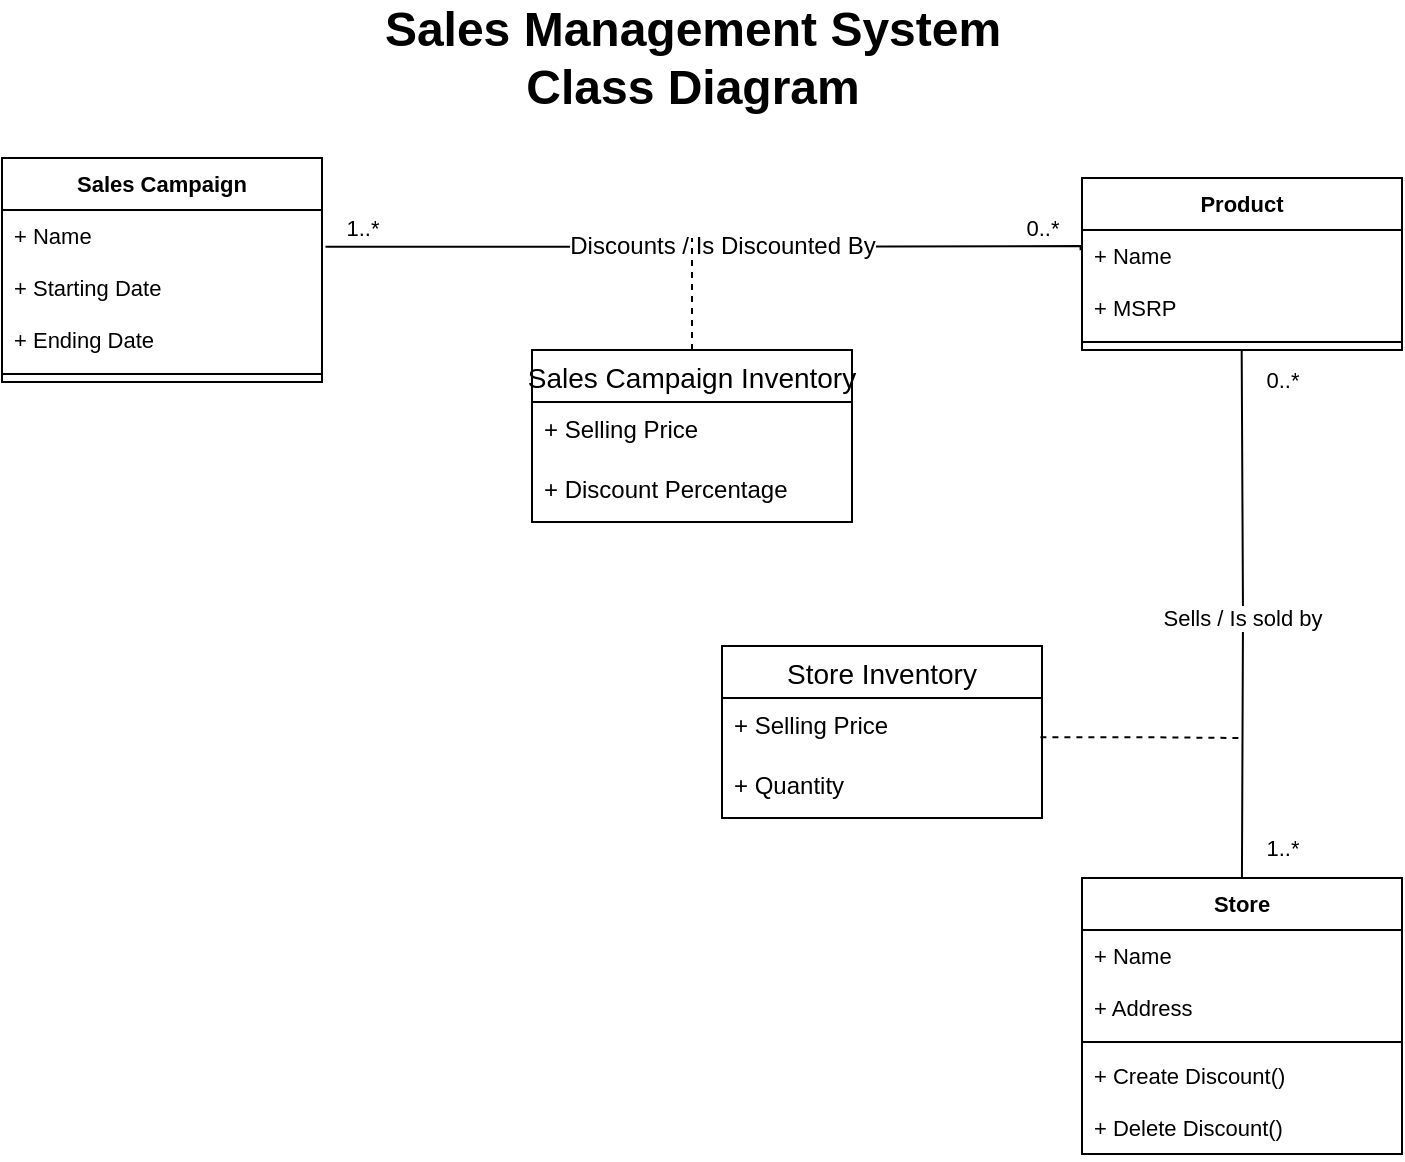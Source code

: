 <mxfile version="24.9.1" pages="2">
  <diagram name="Page-1" id="9EDBgZcdAvfv9II3FdwP">
    <mxGraphModel dx="712" dy="829" grid="1" gridSize="10" guides="1" tooltips="1" connect="1" arrows="1" fold="1" page="1" pageScale="1" pageWidth="850" pageHeight="1100" math="0" shadow="0">
      <root>
        <mxCell id="0" />
        <mxCell id="1" parent="0" />
        <mxCell id="FdZFrr3Ghdh9Iqwm4nB3-6" style="edgeStyle=orthogonalEdgeStyle;shape=connector;rounded=0;orthogonalLoop=1;jettySize=auto;html=1;strokeColor=default;align=center;verticalAlign=middle;fontFamily=Helvetica;fontSize=11;fontColor=default;labelBackgroundColor=default;endArrow=none;endFill=0;entryX=0.499;entryY=1.005;entryDx=0;entryDy=0;entryPerimeter=0;" parent="1" edge="1">
          <mxGeometry relative="1" as="geometry">
            <mxPoint x="699.84" y="236.15" as="targetPoint" />
            <mxPoint x="699.966" y="500" as="sourcePoint" />
          </mxGeometry>
        </mxCell>
        <mxCell id="FdZFrr3Ghdh9Iqwm4nB3-7" value="Sells / Is sold by" style="edgeLabel;html=1;align=center;verticalAlign=middle;resizable=0;points=[];fontFamily=Helvetica;fontSize=11;fontColor=default;labelBackgroundColor=default;" parent="FdZFrr3Ghdh9Iqwm4nB3-6" vertex="1" connectable="0">
          <mxGeometry x="-0.017" y="1" relative="1" as="geometry">
            <mxPoint as="offset" />
          </mxGeometry>
        </mxCell>
        <mxCell id="FdZFrr3Ghdh9Iqwm4nB3-11" style="edgeStyle=orthogonalEdgeStyle;shape=connector;rounded=0;orthogonalLoop=1;jettySize=auto;html=1;strokeColor=default;align=center;verticalAlign=middle;fontFamily=Helvetica;fontSize=11;fontColor=default;labelBackgroundColor=default;endArrow=none;endFill=0;exitX=0.995;exitY=0.653;exitDx=0;exitDy=0;dashed=1;exitPerimeter=0;" parent="1" edge="1">
          <mxGeometry relative="1" as="geometry">
            <mxPoint x="700" y="430" as="targetPoint" />
            <mxPoint x="599.2" y="429.59" as="sourcePoint" />
            <Array as="points">
              <mxPoint x="650" y="430" />
            </Array>
          </mxGeometry>
        </mxCell>
        <mxCell id="Mkw2YpvmRDoFU4xIc44D-47" value="Store Inventory" style="swimlane;fontStyle=0;childLayout=stackLayout;horizontal=1;startSize=26;horizontalStack=0;resizeParent=1;resizeParentMax=0;resizeLast=0;collapsible=1;marginBottom=0;align=center;fontSize=14;" parent="1" vertex="1">
          <mxGeometry x="440" y="384" width="160" height="86" as="geometry" />
        </mxCell>
        <mxCell id="Mkw2YpvmRDoFU4xIc44D-50" value="+ Selling Price" style="text;strokeColor=none;fillColor=none;spacingLeft=4;spacingRight=4;overflow=hidden;rotatable=0;points=[[0,0.5],[1,0.5]];portConstraint=eastwest;fontSize=12;whiteSpace=wrap;html=1;" parent="Mkw2YpvmRDoFU4xIc44D-47" vertex="1">
          <mxGeometry y="26" width="160" height="30" as="geometry" />
        </mxCell>
        <mxCell id="FdZFrr3Ghdh9Iqwm4nB3-27" value="+ Quantity" style="text;strokeColor=none;fillColor=none;spacingLeft=4;spacingRight=4;overflow=hidden;rotatable=0;points=[[0,0.5],[1,0.5]];portConstraint=eastwest;fontSize=12;whiteSpace=wrap;html=1;" parent="Mkw2YpvmRDoFU4xIc44D-47" vertex="1">
          <mxGeometry y="56" width="160" height="30" as="geometry" />
        </mxCell>
        <mxCell id="Mkw2YpvmRDoFU4xIc44D-51" value="Sales Management System&lt;div&gt;Class Diagram&lt;/div&gt;" style="text;strokeColor=none;fillColor=none;html=1;fontSize=24;fontStyle=1;verticalAlign=middle;align=center;" parent="1" vertex="1">
          <mxGeometry x="375" y="70" width="100" height="40" as="geometry" />
        </mxCell>
        <mxCell id="FdZFrr3Ghdh9Iqwm4nB3-1" style="edgeStyle=orthogonalEdgeStyle;rounded=0;orthogonalLoop=1;jettySize=auto;html=1;endArrow=none;endFill=0;exitX=1.011;exitY=0.324;exitDx=0;exitDy=0;exitPerimeter=0;entryX=0.982;entryY=0.871;entryDx=0;entryDy=0;entryPerimeter=0;" parent="1" target="FdZFrr3Ghdh9Iqwm4nB3-3" edge="1">
          <mxGeometry relative="1" as="geometry">
            <mxPoint x="241.76" y="184.424" as="sourcePoint" />
            <mxPoint x="550" y="182" as="targetPoint" />
            <Array as="points">
              <mxPoint x="429" y="184" />
              <mxPoint x="619" y="184" />
            </Array>
          </mxGeometry>
        </mxCell>
        <mxCell id="C7Fgif0vXTQZcgMzCLjD-13" value="Discounts / Is Discounted By" style="edgeLabel;html=1;align=center;verticalAlign=middle;resizable=0;points=[];fontSize=12;" vertex="1" connectable="0" parent="FdZFrr3Ghdh9Iqwm4nB3-1">
          <mxGeometry x="0.044" y="1" relative="1" as="geometry">
            <mxPoint as="offset" />
          </mxGeometry>
        </mxCell>
        <mxCell id="FdZFrr3Ghdh9Iqwm4nB3-3" value="0..*" style="text;html=1;align=center;verticalAlign=middle;resizable=0;points=[];autosize=1;strokeColor=none;fillColor=none;fontFamily=Helvetica;fontSize=11;fontColor=default;labelBackgroundColor=default;" parent="1" vertex="1">
          <mxGeometry x="580" y="160" width="40" height="30" as="geometry" />
        </mxCell>
        <mxCell id="FdZFrr3Ghdh9Iqwm4nB3-9" value="0..*" style="text;html=1;align=center;verticalAlign=middle;resizable=0;points=[];autosize=1;strokeColor=none;fillColor=none;fontFamily=Helvetica;fontSize=11;fontColor=default;labelBackgroundColor=default;" parent="1" vertex="1">
          <mxGeometry x="700" y="236" width="40" height="30" as="geometry" />
        </mxCell>
        <mxCell id="FdZFrr3Ghdh9Iqwm4nB3-10" value="1..*" style="text;html=1;align=center;verticalAlign=middle;resizable=0;points=[];autosize=1;strokeColor=none;fillColor=none;fontFamily=Helvetica;fontSize=11;fontColor=default;labelBackgroundColor=default;" parent="1" vertex="1">
          <mxGeometry x="700" y="470" width="40" height="30" as="geometry" />
        </mxCell>
        <mxCell id="FdZFrr3Ghdh9Iqwm4nB3-20" value="Product" style="swimlane;fontStyle=1;align=center;verticalAlign=top;childLayout=stackLayout;horizontal=1;startSize=26;horizontalStack=0;resizeParent=1;resizeParentMax=0;resizeLast=0;collapsible=1;marginBottom=0;whiteSpace=wrap;html=1;fontFamily=Helvetica;fontSize=11;fontColor=default;labelBackgroundColor=default;" parent="1" vertex="1">
          <mxGeometry x="620" y="150" width="160" height="86" as="geometry" />
        </mxCell>
        <mxCell id="FdZFrr3Ghdh9Iqwm4nB3-21" value="+ Name" style="text;strokeColor=none;fillColor=none;align=left;verticalAlign=top;spacingLeft=4;spacingRight=4;overflow=hidden;rotatable=0;points=[[0,0.5],[1,0.5]];portConstraint=eastwest;whiteSpace=wrap;html=1;fontFamily=Helvetica;fontSize=11;fontColor=default;labelBackgroundColor=default;" parent="FdZFrr3Ghdh9Iqwm4nB3-20" vertex="1">
          <mxGeometry y="26" width="160" height="26" as="geometry" />
        </mxCell>
        <mxCell id="FdZFrr3Ghdh9Iqwm4nB3-26" value="+ MSRP" style="text;strokeColor=none;fillColor=none;align=left;verticalAlign=top;spacingLeft=4;spacingRight=4;overflow=hidden;rotatable=0;points=[[0,0.5],[1,0.5]];portConstraint=eastwest;whiteSpace=wrap;html=1;fontFamily=Helvetica;fontSize=11;fontColor=default;labelBackgroundColor=default;" parent="FdZFrr3Ghdh9Iqwm4nB3-20" vertex="1">
          <mxGeometry y="52" width="160" height="26" as="geometry" />
        </mxCell>
        <mxCell id="FdZFrr3Ghdh9Iqwm4nB3-22" value="" style="line;strokeWidth=1;fillColor=none;align=left;verticalAlign=middle;spacingTop=-1;spacingLeft=3;spacingRight=3;rotatable=0;labelPosition=right;points=[];portConstraint=eastwest;strokeColor=inherit;fontFamily=Helvetica;fontSize=11;fontColor=default;labelBackgroundColor=default;" parent="FdZFrr3Ghdh9Iqwm4nB3-20" vertex="1">
          <mxGeometry y="78" width="160" height="8" as="geometry" />
        </mxCell>
        <mxCell id="C7Fgif0vXTQZcgMzCLjD-1" value="Sales Campaign" style="swimlane;fontStyle=1;align=center;verticalAlign=top;childLayout=stackLayout;horizontal=1;startSize=26;horizontalStack=0;resizeParent=1;resizeParentMax=0;resizeLast=0;collapsible=1;marginBottom=0;whiteSpace=wrap;html=1;fontFamily=Helvetica;fontSize=11;fontColor=default;labelBackgroundColor=default;" vertex="1" parent="1">
          <mxGeometry x="80" y="140" width="160" height="112" as="geometry" />
        </mxCell>
        <mxCell id="C7Fgif0vXTQZcgMzCLjD-2" value="+ Name" style="text;strokeColor=none;fillColor=none;align=left;verticalAlign=top;spacingLeft=4;spacingRight=4;overflow=hidden;rotatable=0;points=[[0,0.5],[1,0.5]];portConstraint=eastwest;whiteSpace=wrap;html=1;fontFamily=Helvetica;fontSize=11;fontColor=default;labelBackgroundColor=default;" vertex="1" parent="C7Fgif0vXTQZcgMzCLjD-1">
          <mxGeometry y="26" width="160" height="26" as="geometry" />
        </mxCell>
        <mxCell id="C7Fgif0vXTQZcgMzCLjD-3" value="+ Starting Date" style="text;strokeColor=none;fillColor=none;align=left;verticalAlign=top;spacingLeft=4;spacingRight=4;overflow=hidden;rotatable=0;points=[[0,0.5],[1,0.5]];portConstraint=eastwest;whiteSpace=wrap;html=1;fontFamily=Helvetica;fontSize=11;fontColor=default;labelBackgroundColor=default;" vertex="1" parent="C7Fgif0vXTQZcgMzCLjD-1">
          <mxGeometry y="52" width="160" height="26" as="geometry" />
        </mxCell>
        <mxCell id="C7Fgif0vXTQZcgMzCLjD-6" value="+ Ending Date" style="text;strokeColor=none;fillColor=none;align=left;verticalAlign=top;spacingLeft=4;spacingRight=4;overflow=hidden;rotatable=0;points=[[0,0.5],[1,0.5]];portConstraint=eastwest;whiteSpace=wrap;html=1;fontFamily=Helvetica;fontSize=11;fontColor=default;labelBackgroundColor=default;" vertex="1" parent="C7Fgif0vXTQZcgMzCLjD-1">
          <mxGeometry y="78" width="160" height="26" as="geometry" />
        </mxCell>
        <mxCell id="C7Fgif0vXTQZcgMzCLjD-4" value="" style="line;strokeWidth=1;fillColor=none;align=left;verticalAlign=middle;spacingTop=-1;spacingLeft=3;spacingRight=3;rotatable=0;labelPosition=right;points=[];portConstraint=eastwest;strokeColor=inherit;fontFamily=Helvetica;fontSize=11;fontColor=default;labelBackgroundColor=default;" vertex="1" parent="C7Fgif0vXTQZcgMzCLjD-1">
          <mxGeometry y="104" width="160" height="8" as="geometry" />
        </mxCell>
        <mxCell id="FdZFrr3Ghdh9Iqwm4nB3-16" value="Store" style="swimlane;fontStyle=1;align=center;verticalAlign=top;childLayout=stackLayout;horizontal=1;startSize=26;horizontalStack=0;resizeParent=1;resizeParentMax=0;resizeLast=0;collapsible=1;marginBottom=0;whiteSpace=wrap;html=1;fontFamily=Helvetica;fontSize=11;fontColor=default;labelBackgroundColor=default;" parent="1" vertex="1">
          <mxGeometry x="620" y="500" width="160" height="138" as="geometry" />
        </mxCell>
        <mxCell id="FdZFrr3Ghdh9Iqwm4nB3-17" value="+ Name" style="text;strokeColor=none;fillColor=none;align=left;verticalAlign=top;spacingLeft=4;spacingRight=4;overflow=hidden;rotatable=0;points=[[0,0.5],[1,0.5]];portConstraint=eastwest;whiteSpace=wrap;html=1;fontFamily=Helvetica;fontSize=11;fontColor=default;labelBackgroundColor=default;" parent="FdZFrr3Ghdh9Iqwm4nB3-16" vertex="1">
          <mxGeometry y="26" width="160" height="26" as="geometry" />
        </mxCell>
        <mxCell id="C7Fgif0vXTQZcgMzCLjD-5" value="+ Address" style="text;strokeColor=none;fillColor=none;align=left;verticalAlign=top;spacingLeft=4;spacingRight=4;overflow=hidden;rotatable=0;points=[[0,0.5],[1,0.5]];portConstraint=eastwest;whiteSpace=wrap;html=1;fontFamily=Helvetica;fontSize=11;fontColor=default;labelBackgroundColor=default;" vertex="1" parent="FdZFrr3Ghdh9Iqwm4nB3-16">
          <mxGeometry y="52" width="160" height="26" as="geometry" />
        </mxCell>
        <mxCell id="FdZFrr3Ghdh9Iqwm4nB3-18" value="" style="line;strokeWidth=1;fillColor=none;align=left;verticalAlign=middle;spacingTop=-1;spacingLeft=3;spacingRight=3;rotatable=0;labelPosition=right;points=[];portConstraint=eastwest;strokeColor=inherit;fontFamily=Helvetica;fontSize=11;fontColor=default;labelBackgroundColor=default;" parent="FdZFrr3Ghdh9Iqwm4nB3-16" vertex="1">
          <mxGeometry y="78" width="160" height="8" as="geometry" />
        </mxCell>
        <mxCell id="FdZFrr3Ghdh9Iqwm4nB3-19" value="+ Create Discount()" style="text;strokeColor=none;fillColor=none;align=left;verticalAlign=top;spacingLeft=4;spacingRight=4;overflow=hidden;rotatable=0;points=[[0,0.5],[1,0.5]];portConstraint=eastwest;whiteSpace=wrap;html=1;fontFamily=Helvetica;fontSize=11;fontColor=default;labelBackgroundColor=default;" parent="FdZFrr3Ghdh9Iqwm4nB3-16" vertex="1">
          <mxGeometry y="86" width="160" height="26" as="geometry" />
        </mxCell>
        <mxCell id="FdZFrr3Ghdh9Iqwm4nB3-24" value="+ Delete Discount()" style="text;strokeColor=none;fillColor=none;align=left;verticalAlign=top;spacingLeft=4;spacingRight=4;overflow=hidden;rotatable=0;points=[[0,0.5],[1,0.5]];portConstraint=eastwest;whiteSpace=wrap;html=1;fontFamily=Helvetica;fontSize=11;fontColor=default;labelBackgroundColor=default;" parent="FdZFrr3Ghdh9Iqwm4nB3-16" vertex="1">
          <mxGeometry y="112" width="160" height="26" as="geometry" />
        </mxCell>
        <mxCell id="C7Fgif0vXTQZcgMzCLjD-7" value="Sales Campaign Inventory" style="swimlane;fontStyle=0;childLayout=stackLayout;horizontal=1;startSize=26;horizontalStack=0;resizeParent=1;resizeParentMax=0;resizeLast=0;collapsible=1;marginBottom=0;align=center;fontSize=14;" vertex="1" parent="1">
          <mxGeometry x="345" y="236" width="160" height="86" as="geometry" />
        </mxCell>
        <mxCell id="C7Fgif0vXTQZcgMzCLjD-8" value="+ Selling Price" style="text;strokeColor=none;fillColor=none;spacingLeft=4;spacingRight=4;overflow=hidden;rotatable=0;points=[[0,0.5],[1,0.5]];portConstraint=eastwest;fontSize=12;whiteSpace=wrap;html=1;" vertex="1" parent="C7Fgif0vXTQZcgMzCLjD-7">
          <mxGeometry y="26" width="160" height="30" as="geometry" />
        </mxCell>
        <mxCell id="C7Fgif0vXTQZcgMzCLjD-9" value="+ Discount Percentage" style="text;strokeColor=none;fillColor=none;spacingLeft=4;spacingRight=4;overflow=hidden;rotatable=0;points=[[0,0.5],[1,0.5]];portConstraint=eastwest;fontSize=12;whiteSpace=wrap;html=1;" vertex="1" parent="C7Fgif0vXTQZcgMzCLjD-7">
          <mxGeometry y="56" width="160" height="30" as="geometry" />
        </mxCell>
        <mxCell id="C7Fgif0vXTQZcgMzCLjD-11" style="edgeStyle=orthogonalEdgeStyle;shape=connector;rounded=0;orthogonalLoop=1;jettySize=auto;html=1;strokeColor=default;align=center;verticalAlign=middle;fontFamily=Helvetica;fontSize=11;fontColor=default;labelBackgroundColor=default;endArrow=none;endFill=0;exitX=0.5;exitY=0;exitDx=0;exitDy=0;dashed=1;" edge="1" parent="1" source="C7Fgif0vXTQZcgMzCLjD-7">
          <mxGeometry relative="1" as="geometry">
            <mxPoint x="425" y="180" as="targetPoint" />
            <mxPoint x="440.0" y="220.0" as="sourcePoint" />
            <Array as="points">
              <mxPoint x="425" y="210" />
              <mxPoint x="425" y="210" />
            </Array>
          </mxGeometry>
        </mxCell>
        <mxCell id="C7Fgif0vXTQZcgMzCLjD-12" value="1..*" style="text;html=1;align=center;verticalAlign=middle;resizable=0;points=[];autosize=1;strokeColor=none;fillColor=none;fontFamily=Helvetica;fontSize=11;fontColor=default;labelBackgroundColor=default;" vertex="1" parent="1">
          <mxGeometry x="240" y="160" width="40" height="30" as="geometry" />
        </mxCell>
      </root>
    </mxGraphModel>
  </diagram>
  <diagram id="L67Yh6K_CiXI8J2c9-x8" name="Page-2">
    <mxGraphModel dx="1007" dy="628" grid="1" gridSize="10" guides="1" tooltips="1" connect="1" arrows="1" fold="1" page="1" pageScale="1" pageWidth="850" pageHeight="1100" math="0" shadow="0">
      <root>
        <mxCell id="0" />
        <mxCell id="1" parent="0" />
        <mxCell id="f9VTAW1DLdDdOwX4dVNp-5" value="Customer" style="swimlane;fontStyle=1;align=center;verticalAlign=top;childLayout=stackLayout;horizontal=1;startSize=26;horizontalStack=0;resizeParent=1;resizeParentMax=0;resizeLast=0;collapsible=1;marginBottom=0;whiteSpace=wrap;html=1;" parent="1" vertex="1">
          <mxGeometry x="130" y="120" width="160" height="86" as="geometry" />
        </mxCell>
        <mxCell id="f9VTAW1DLdDdOwX4dVNp-6" value="+ Name" style="text;strokeColor=none;fillColor=none;align=left;verticalAlign=top;spacingLeft=4;spacingRight=4;overflow=hidden;rotatable=0;points=[[0,0.5],[1,0.5]];portConstraint=eastwest;whiteSpace=wrap;html=1;" parent="f9VTAW1DLdDdOwX4dVNp-5" vertex="1">
          <mxGeometry y="26" width="160" height="26" as="geometry" />
        </mxCell>
        <mxCell id="f9VTAW1DLdDdOwX4dVNp-7" value="" style="line;strokeWidth=1;fillColor=none;align=left;verticalAlign=middle;spacingTop=-1;spacingLeft=3;spacingRight=3;rotatable=0;labelPosition=right;points=[];portConstraint=eastwest;strokeColor=inherit;" parent="f9VTAW1DLdDdOwX4dVNp-5" vertex="1">
          <mxGeometry y="52" width="160" height="8" as="geometry" />
        </mxCell>
        <mxCell id="f9VTAW1DLdDdOwX4dVNp-8" value="+ Search Discounts ()" style="text;strokeColor=none;fillColor=none;align=left;verticalAlign=top;spacingLeft=4;spacingRight=4;overflow=hidden;rotatable=0;points=[[0,0.5],[1,0.5]];portConstraint=eastwest;whiteSpace=wrap;html=1;" parent="f9VTAW1DLdDdOwX4dVNp-5" vertex="1">
          <mxGeometry y="60" width="160" height="26" as="geometry" />
        </mxCell>
        <mxCell id="9sROCi5X_yHfjPhODHpj-1" value="Store" style="swimlane;fontStyle=1;align=center;verticalAlign=top;childLayout=stackLayout;horizontal=1;startSize=26;horizontalStack=0;resizeParent=1;resizeParentMax=0;resizeLast=0;collapsible=1;marginBottom=0;whiteSpace=wrap;html=1;" vertex="1" parent="1">
          <mxGeometry x="350" y="400" width="160" height="138" as="geometry" />
        </mxCell>
        <mxCell id="9sROCi5X_yHfjPhODHpj-2" value="+ Name" style="text;strokeColor=none;fillColor=none;align=left;verticalAlign=top;spacingLeft=4;spacingRight=4;overflow=hidden;rotatable=0;points=[[0,0.5],[1,0.5]];portConstraint=eastwest;whiteSpace=wrap;html=1;" vertex="1" parent="9sROCi5X_yHfjPhODHpj-1">
          <mxGeometry y="26" width="160" height="26" as="geometry" />
        </mxCell>
        <mxCell id="dbIDGDKwXLP9jakKCwFZ-2" value="+ Location" style="text;strokeColor=none;fillColor=none;align=left;verticalAlign=top;spacingLeft=4;spacingRight=4;overflow=hidden;rotatable=0;points=[[0,0.5],[1,0.5]];portConstraint=eastwest;whiteSpace=wrap;html=1;" vertex="1" parent="9sROCi5X_yHfjPhODHpj-1">
          <mxGeometry y="52" width="160" height="26" as="geometry" />
        </mxCell>
        <mxCell id="9sROCi5X_yHfjPhODHpj-3" value="" style="line;strokeWidth=1;fillColor=none;align=left;verticalAlign=middle;spacingTop=-1;spacingLeft=3;spacingRight=3;rotatable=0;labelPosition=right;points=[];portConstraint=eastwest;strokeColor=inherit;" vertex="1" parent="9sROCi5X_yHfjPhODHpj-1">
          <mxGeometry y="78" width="160" height="8" as="geometry" />
        </mxCell>
        <mxCell id="9sROCi5X_yHfjPhODHpj-4" value="+ Create Discount()" style="text;strokeColor=none;fillColor=none;align=left;verticalAlign=top;spacingLeft=4;spacingRight=4;overflow=hidden;rotatable=0;points=[[0,0.5],[1,0.5]];portConstraint=eastwest;whiteSpace=wrap;html=1;" vertex="1" parent="9sROCi5X_yHfjPhODHpj-1">
          <mxGeometry y="86" width="160" height="26" as="geometry" />
        </mxCell>
        <mxCell id="As9iZfkqHuSrRywkECPJ-1" value="+ Delete Discount()" style="text;strokeColor=none;fillColor=none;align=left;verticalAlign=top;spacingLeft=4;spacingRight=4;overflow=hidden;rotatable=0;points=[[0,0.5],[1,0.5]];portConstraint=eastwest;whiteSpace=wrap;html=1;" vertex="1" parent="9sROCi5X_yHfjPhODHpj-1">
          <mxGeometry y="112" width="160" height="26" as="geometry" />
        </mxCell>
        <mxCell id="9sROCi5X_yHfjPhODHpj-5" value="Product" style="swimlane;fontStyle=1;align=center;verticalAlign=top;childLayout=stackLayout;horizontal=1;startSize=26;horizontalStack=0;resizeParent=1;resizeParentMax=0;resizeLast=0;collapsible=1;marginBottom=0;whiteSpace=wrap;html=1;" vertex="1" parent="1">
          <mxGeometry x="570" y="120" width="160" height="86" as="geometry" />
        </mxCell>
        <mxCell id="9sROCi5X_yHfjPhODHpj-6" value="&lt;div&gt;+ Name&lt;/div&gt;&lt;div&gt;&lt;br&gt;&lt;/div&gt;" style="text;strokeColor=none;fillColor=none;align=left;verticalAlign=top;spacingLeft=4;spacingRight=4;overflow=hidden;rotatable=0;points=[[0,0.5],[1,0.5]];portConstraint=eastwest;whiteSpace=wrap;html=1;" vertex="1" parent="9sROCi5X_yHfjPhODHpj-5">
          <mxGeometry y="26" width="160" height="26" as="geometry" />
        </mxCell>
        <mxCell id="dbIDGDKwXLP9jakKCwFZ-1" value="+ MSRP" style="text;strokeColor=none;fillColor=none;align=left;verticalAlign=top;spacingLeft=4;spacingRight=4;overflow=hidden;rotatable=0;points=[[0,0.5],[1,0.5]];portConstraint=eastwest;whiteSpace=wrap;html=1;" vertex="1" parent="9sROCi5X_yHfjPhODHpj-5">
          <mxGeometry y="52" width="160" height="26" as="geometry" />
        </mxCell>
        <mxCell id="9sROCi5X_yHfjPhODHpj-7" value="" style="line;strokeWidth=1;fillColor=none;align=left;verticalAlign=middle;spacingTop=-1;spacingLeft=3;spacingRight=3;rotatable=0;labelPosition=right;points=[];portConstraint=eastwest;strokeColor=inherit;" vertex="1" parent="9sROCi5X_yHfjPhODHpj-5">
          <mxGeometry y="78" width="160" height="8" as="geometry" />
        </mxCell>
        <mxCell id="f9VTAW1DLdDdOwX4dVNp-9" value="&lt;div&gt;Sales Management System&lt;/div&gt;&lt;div&gt;Class Diagram&lt;br&gt;&lt;/div&gt;" style="text;align=center;fontStyle=1;verticalAlign=middle;spacingLeft=3;spacingRight=3;strokeColor=none;rotatable=0;points=[[0,0.5],[1,0.5]];portConstraint=eastwest;html=1;" parent="1" vertex="1">
          <mxGeometry x="385" y="20" width="80" height="26" as="geometry" />
        </mxCell>
        <mxCell id="As9iZfkqHuSrRywkECPJ-2" style="edgeStyle=orthogonalEdgeStyle;rounded=0;orthogonalLoop=1;jettySize=auto;html=1;entryX=0.5;entryY=1;entryDx=0;entryDy=0;endArrow=none;endFill=0;" edge="1" parent="1" source="9sROCi5X_yHfjPhODHpj-2" target="9sROCi5X_yHfjPhODHpj-5">
          <mxGeometry relative="1" as="geometry" />
        </mxCell>
        <mxCell id="As9iZfkqHuSrRywkECPJ-3" value="Sells/ Sold By" style="edgeLabel;html=1;align=center;verticalAlign=middle;resizable=0;points=[];" vertex="1" connectable="0" parent="As9iZfkqHuSrRywkECPJ-2">
          <mxGeometry x="0.239" relative="1" as="geometry">
            <mxPoint as="offset" />
          </mxGeometry>
        </mxCell>
        <mxCell id="As9iZfkqHuSrRywkECPJ-4" style="edgeStyle=orthogonalEdgeStyle;shape=connector;rounded=0;orthogonalLoop=1;jettySize=auto;html=1;entryX=0;entryY=0.5;entryDx=0;entryDy=0;strokeColor=default;align=center;verticalAlign=middle;fontFamily=Helvetica;fontSize=11;fontColor=default;labelBackgroundColor=default;endArrow=none;endFill=0;" edge="1" parent="1" source="f9VTAW1DLdDdOwX4dVNp-6" target="9sROCi5X_yHfjPhODHpj-6">
          <mxGeometry relative="1" as="geometry" />
        </mxCell>
        <mxCell id="As9iZfkqHuSrRywkECPJ-6" value="Buys/ Bought By" style="edgeLabel;html=1;align=center;verticalAlign=middle;resizable=0;points=[];fontFamily=Helvetica;fontSize=11;fontColor=default;labelBackgroundColor=default;" vertex="1" connectable="0" parent="As9iZfkqHuSrRywkECPJ-4">
          <mxGeometry x="-0.043" relative="1" as="geometry">
            <mxPoint as="offset" />
          </mxGeometry>
        </mxCell>
        <mxCell id="EHU5XH6WIN6y_EhYFt5s-5" style="edgeStyle=orthogonalEdgeStyle;shape=connector;rounded=0;orthogonalLoop=1;jettySize=auto;html=1;strokeColor=default;align=center;verticalAlign=middle;fontFamily=Helvetica;fontSize=11;fontColor=default;labelBackgroundColor=default;endArrow=none;endFill=0;dashed=1;" edge="1" parent="1" source="EHU5XH6WIN6y_EhYFt5s-1">
          <mxGeometry relative="1" as="geometry">
            <mxPoint x="425" y="160" as="targetPoint" />
          </mxGeometry>
        </mxCell>
        <mxCell id="EHU5XH6WIN6y_EhYFt5s-1" value="Shopping List" style="swimlane;fontStyle=0;childLayout=stackLayout;horizontal=1;startSize=26;fillColor=none;horizontalStack=0;resizeParent=1;resizeParentMax=0;resizeLast=0;collapsible=1;marginBottom=0;whiteSpace=wrap;html=1;fontFamily=Helvetica;fontSize=11;fontColor=default;labelBackgroundColor=default;" vertex="1" parent="1">
          <mxGeometry x="355" y="220" width="140" height="52" as="geometry" />
        </mxCell>
        <mxCell id="EHU5XH6WIN6y_EhYFt5s-4" value="&lt;div&gt;+ Date&lt;/div&gt;" style="text;strokeColor=none;fillColor=none;align=left;verticalAlign=top;spacingLeft=4;spacingRight=4;overflow=hidden;rotatable=0;points=[[0,0.5],[1,0.5]];portConstraint=eastwest;whiteSpace=wrap;html=1;fontFamily=Helvetica;fontSize=11;fontColor=default;labelBackgroundColor=default;" vertex="1" parent="EHU5XH6WIN6y_EhYFt5s-1">
          <mxGeometry y="26" width="140" height="26" as="geometry" />
        </mxCell>
        <mxCell id="EHU5XH6WIN6y_EhYFt5s-9" style="edgeStyle=orthogonalEdgeStyle;shape=connector;rounded=0;orthogonalLoop=1;jettySize=auto;html=1;strokeColor=default;align=center;verticalAlign=middle;fontFamily=Helvetica;fontSize=11;fontColor=default;labelBackgroundColor=default;endArrow=none;endFill=0;dashed=1;" edge="1" parent="1" source="EHU5XH6WIN6y_EhYFt5s-7">
          <mxGeometry relative="1" as="geometry">
            <mxPoint x="690" y="350" as="targetPoint" />
            <Array as="points">
              <mxPoint x="740" y="350" />
            </Array>
          </mxGeometry>
        </mxCell>
        <mxCell id="EHU5XH6WIN6y_EhYFt5s-7" value="Inventory" style="swimlane;fontStyle=0;childLayout=stackLayout;horizontal=1;startSize=26;fillColor=none;horizontalStack=0;resizeParent=1;resizeParentMax=0;resizeLast=0;collapsible=1;marginBottom=0;whiteSpace=wrap;html=1;fontFamily=Helvetica;fontSize=11;fontColor=default;labelBackgroundColor=default;" vertex="1" parent="1">
          <mxGeometry x="670" y="390" width="140" height="52" as="geometry" />
        </mxCell>
        <mxCell id="EHU5XH6WIN6y_EhYFt5s-8" value="+ Price" style="text;strokeColor=none;fillColor=none;align=left;verticalAlign=top;spacingLeft=4;spacingRight=4;overflow=hidden;rotatable=0;points=[[0,0.5],[1,0.5]];portConstraint=eastwest;whiteSpace=wrap;html=1;fontFamily=Helvetica;fontSize=11;fontColor=default;labelBackgroundColor=default;" vertex="1" parent="EHU5XH6WIN6y_EhYFt5s-7">
          <mxGeometry y="26" width="140" height="26" as="geometry" />
        </mxCell>
      </root>
    </mxGraphModel>
  </diagram>
</mxfile>
